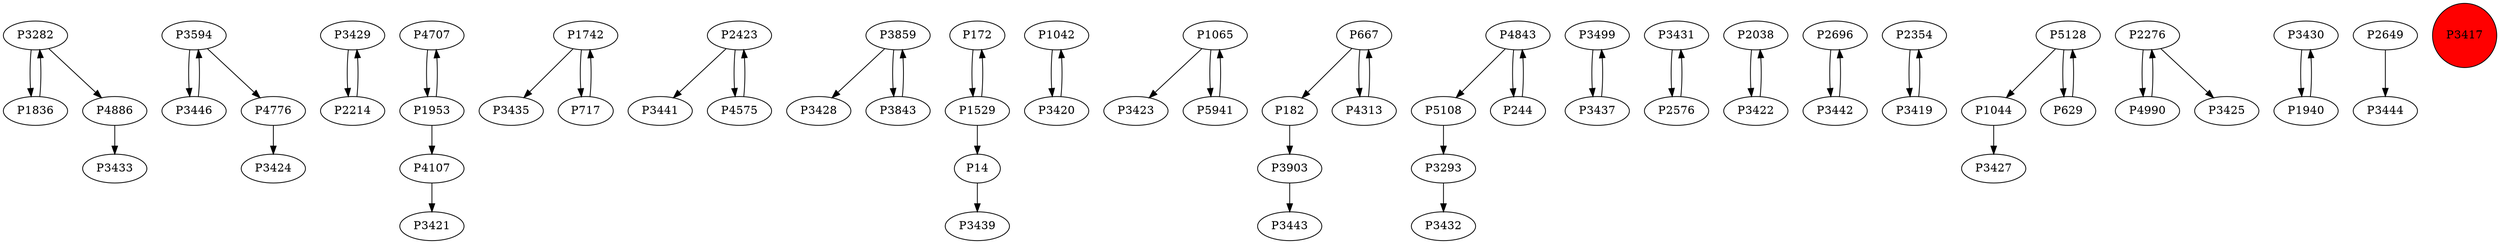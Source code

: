 digraph {
	P3282 -> P1836
	P3594 -> P3446
	P3429 -> P2214
	P4707 -> P1953
	P1742 -> P3435
	P2423 -> P3441
	P3859 -> P3428
	P1742 -> P717
	P172 -> P1529
	P2214 -> P3429
	P1042 -> P3420
	P1529 -> P172
	P1065 -> P3423
	P182 -> P3903
	P5108 -> P3293
	P3499 -> P3437
	P3431 -> P2576
	P667 -> P182
	P667 -> P4313
	P2038 -> P3422
	P4886 -> P3433
	P3437 -> P3499
	P1065 -> P5941
	P2696 -> P3442
	P3282 -> P4886
	P3859 -> P3843
	P2354 -> P3419
	P4776 -> P3424
	P5128 -> P1044
	P14 -> P3439
	P4313 -> P667
	P1529 -> P14
	P4107 -> P3421
	P3446 -> P3594
	P717 -> P1742
	P1953 -> P4107
	P2276 -> P4990
	P3422 -> P2038
	P5941 -> P1065
	P3430 -> P1940
	P1044 -> P3427
	P4843 -> P5108
	P3420 -> P1042
	P3594 -> P4776
	P629 -> P5128
	P3843 -> P3859
	P5128 -> P629
	P4575 -> P2423
	P2576 -> P3431
	P1940 -> P3430
	P3442 -> P2696
	P4990 -> P2276
	P4843 -> P244
	P3293 -> P3432
	P244 -> P4843
	P3419 -> P2354
	P2423 -> P4575
	P1953 -> P4707
	P2276 -> P3425
	P1836 -> P3282
	P2649 -> P3444
	P3903 -> P3443
	P3417 [shape=circle]
	P3417 [style=filled]
	P3417 [fillcolor=red]
}